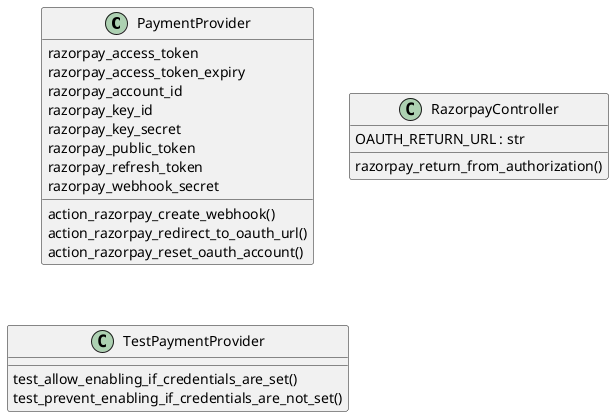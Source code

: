 @startuml classes_payment_razorpay_oauth
set namespaceSeparator none
class "PaymentProvider" as odoo_src.odoo.addons.payment_razorpay_oauth.models.payment_provider.PaymentProvider {
  razorpay_access_token
  razorpay_access_token_expiry
  razorpay_account_id
  razorpay_key_id
  razorpay_key_secret
  razorpay_public_token
  razorpay_refresh_token
  razorpay_webhook_secret
  action_razorpay_create_webhook()
  action_razorpay_redirect_to_oauth_url()
  action_razorpay_reset_oauth_account()
}
class "RazorpayController" as odoo_src.odoo.addons.payment_razorpay_oauth.controllers.onboarding.RazorpayController {
  OAUTH_RETURN_URL : str
  razorpay_return_from_authorization()
}
class "TestPaymentProvider" as odoo_src.odoo.addons.payment_razorpay_oauth.tests.test_payment_provider.TestPaymentProvider {
  test_allow_enabling_if_credentials_are_set()
  test_prevent_enabling_if_credentials_are_not_set()
}
@enduml

